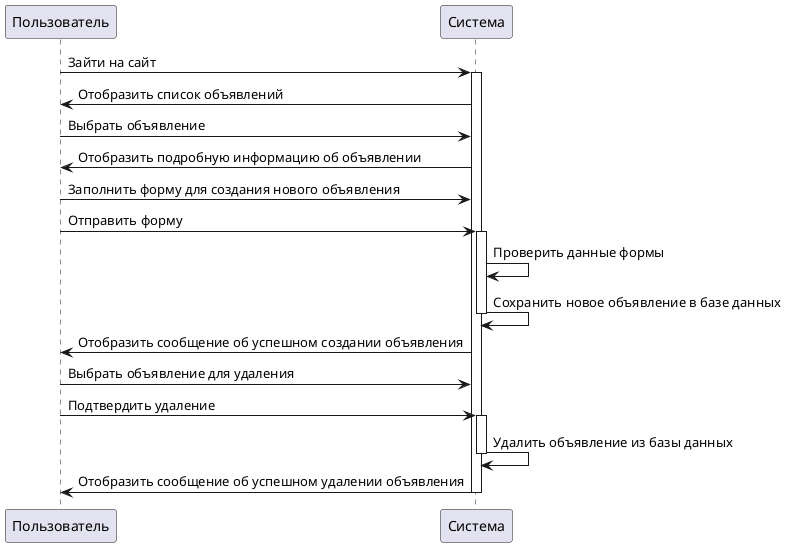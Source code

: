 @startuml
participant Пользователь
participant Система

Пользователь->Система: Зайти на сайт
activate Система
Система->Пользователь: Отобразить список объявлений
Пользователь->Система: Выбрать объявление
Система->Пользователь: Отобразить подробную информацию об объявлении
Пользователь->Система: Заполнить форму для создания нового объявления
Пользователь->Система: Отправить форму
activate Система
Система->Система: Проверить данные формы
Система->Система: Сохранить новое объявление в базе данных
deactivate Система
Система->Пользователь: Отобразить сообщение об успешном создании объявления
Пользователь->Система: Выбрать объявление для удаления
Пользователь->Система: Подтвердить удаление
activate Система
Система->Система: Удалить объявление из базы данных
deactivate Система
Система->Пользователь: Отобразить сообщение об успешном удалении объявления
deactivate Система
@enduml
